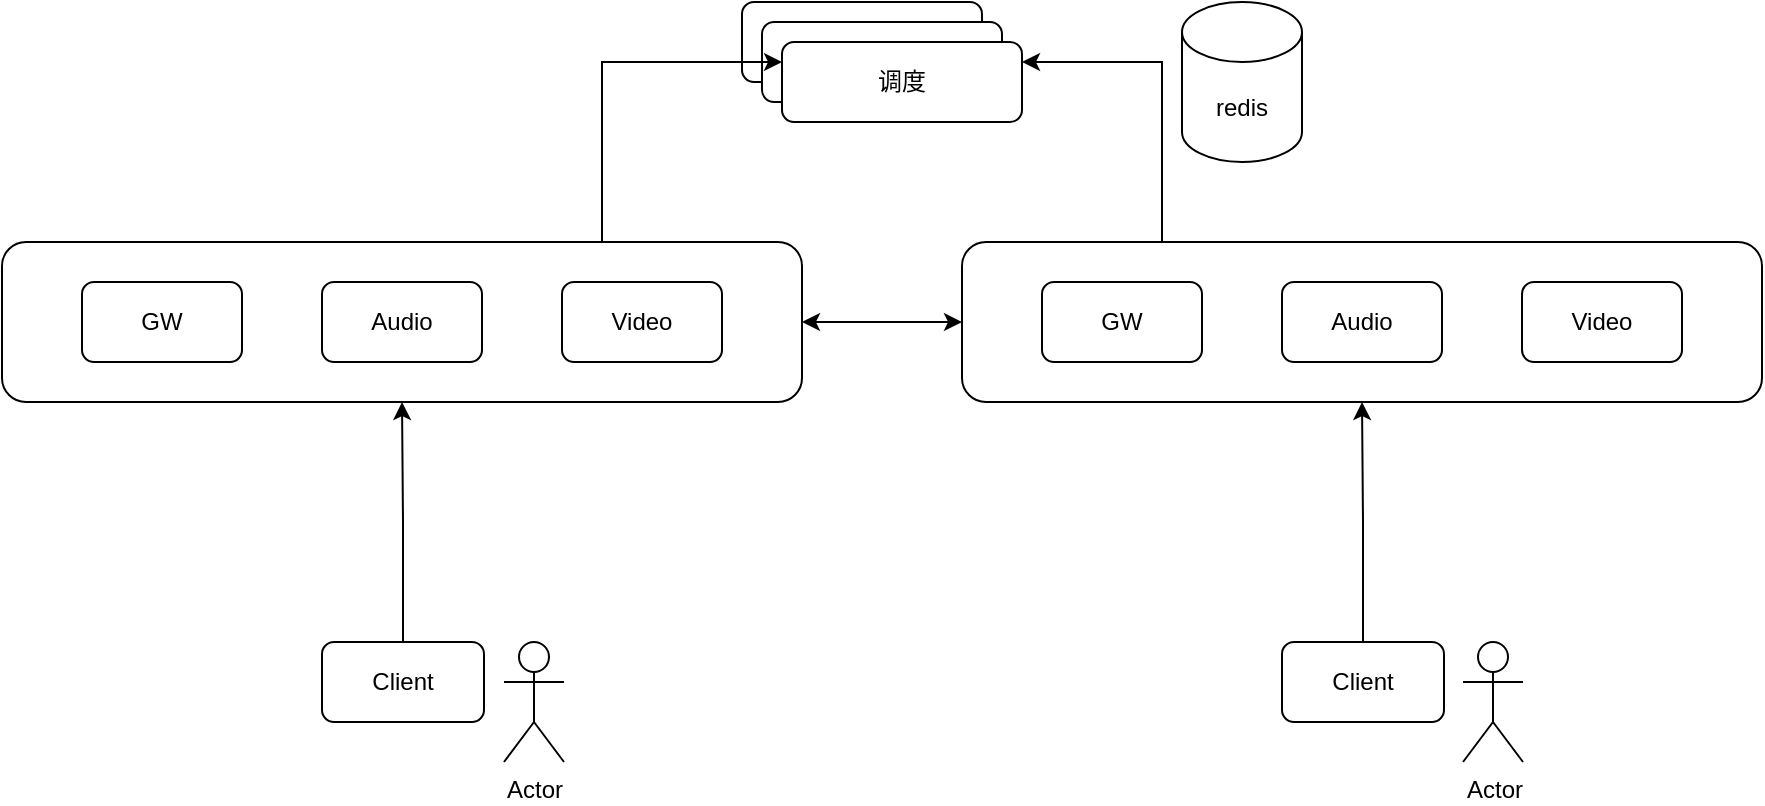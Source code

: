 <mxfile version="21.6.6" type="github">
  <diagram name="第 1 页" id="-4j3Phtm4IF5n5OciEha">
    <mxGraphModel dx="1647" dy="1021" grid="1" gridSize="10" guides="1" tooltips="1" connect="1" arrows="1" fold="1" page="1" pageScale="1" pageWidth="1169" pageHeight="827" math="0" shadow="0">
      <root>
        <mxCell id="0" />
        <mxCell id="1" parent="0" />
        <mxCell id="QB-2PdSuehAVEY3pTIxT-7" value="redis" style="shape=cylinder3;whiteSpace=wrap;html=1;boundedLbl=1;backgroundOutline=1;size=15;" vertex="1" parent="1">
          <mxGeometry x="710" y="80" width="60" height="80" as="geometry" />
        </mxCell>
        <mxCell id="QB-2PdSuehAVEY3pTIxT-11" style="edgeStyle=orthogonalEdgeStyle;rounded=0;orthogonalLoop=1;jettySize=auto;html=1;entryX=0.5;entryY=1;entryDx=0;entryDy=0;" edge="1" parent="1" source="QB-2PdSuehAVEY3pTIxT-10" target="QB-2PdSuehAVEY3pTIxT-8">
          <mxGeometry relative="1" as="geometry" />
        </mxCell>
        <mxCell id="QB-2PdSuehAVEY3pTIxT-19" value="" style="group" vertex="1" connectable="0" parent="1">
          <mxGeometry x="490" y="80" width="140" height="60" as="geometry" />
        </mxCell>
        <mxCell id="QB-2PdSuehAVEY3pTIxT-6" value="调度" style="rounded=1;whiteSpace=wrap;html=1;" vertex="1" parent="QB-2PdSuehAVEY3pTIxT-19">
          <mxGeometry width="120" height="40" as="geometry" />
        </mxCell>
        <mxCell id="QB-2PdSuehAVEY3pTIxT-17" value="调度" style="rounded=1;whiteSpace=wrap;html=1;" vertex="1" parent="QB-2PdSuehAVEY3pTIxT-19">
          <mxGeometry x="10" y="10" width="120" height="40" as="geometry" />
        </mxCell>
        <mxCell id="QB-2PdSuehAVEY3pTIxT-18" value="调度" style="rounded=1;whiteSpace=wrap;html=1;" vertex="1" parent="QB-2PdSuehAVEY3pTIxT-19">
          <mxGeometry x="20" y="20" width="120" height="40" as="geometry" />
        </mxCell>
        <mxCell id="QB-2PdSuehAVEY3pTIxT-24" style="edgeStyle=orthogonalEdgeStyle;rounded=0;orthogonalLoop=1;jettySize=auto;html=1;" edge="1" parent="1" source="QB-2PdSuehAVEY3pTIxT-23" target="QB-2PdSuehAVEY3pTIxT-13">
          <mxGeometry relative="1" as="geometry" />
        </mxCell>
        <mxCell id="QB-2PdSuehAVEY3pTIxT-31" value="" style="group" vertex="1" connectable="0" parent="1">
          <mxGeometry x="120" y="200" width="400" height="80" as="geometry" />
        </mxCell>
        <mxCell id="QB-2PdSuehAVEY3pTIxT-8" value="" style="rounded=1;whiteSpace=wrap;html=1;" vertex="1" parent="QB-2PdSuehAVEY3pTIxT-31">
          <mxGeometry width="400" height="80" as="geometry" />
        </mxCell>
        <mxCell id="QB-2PdSuehAVEY3pTIxT-2" value="Audio" style="rounded=1;whiteSpace=wrap;html=1;" vertex="1" parent="QB-2PdSuehAVEY3pTIxT-31">
          <mxGeometry x="160" y="20" width="80" height="40" as="geometry" />
        </mxCell>
        <mxCell id="QB-2PdSuehAVEY3pTIxT-3" value="Video" style="rounded=1;whiteSpace=wrap;html=1;" vertex="1" parent="QB-2PdSuehAVEY3pTIxT-31">
          <mxGeometry x="280" y="20" width="80" height="40" as="geometry" />
        </mxCell>
        <mxCell id="QB-2PdSuehAVEY3pTIxT-4" value="GW" style="rounded=1;whiteSpace=wrap;html=1;" vertex="1" parent="QB-2PdSuehAVEY3pTIxT-31">
          <mxGeometry x="40" y="20" width="80" height="40" as="geometry" />
        </mxCell>
        <mxCell id="QB-2PdSuehAVEY3pTIxT-32" value="" style="group" vertex="1" connectable="0" parent="1">
          <mxGeometry x="600" y="200" width="400" height="80" as="geometry" />
        </mxCell>
        <mxCell id="QB-2PdSuehAVEY3pTIxT-13" value="" style="rounded=1;whiteSpace=wrap;html=1;" vertex="1" parent="QB-2PdSuehAVEY3pTIxT-32">
          <mxGeometry width="400" height="80" as="geometry" />
        </mxCell>
        <mxCell id="QB-2PdSuehAVEY3pTIxT-14" value="Audio" style="rounded=1;whiteSpace=wrap;html=1;" vertex="1" parent="QB-2PdSuehAVEY3pTIxT-32">
          <mxGeometry x="160" y="20" width="80" height="40" as="geometry" />
        </mxCell>
        <mxCell id="QB-2PdSuehAVEY3pTIxT-15" value="Video" style="rounded=1;whiteSpace=wrap;html=1;" vertex="1" parent="QB-2PdSuehAVEY3pTIxT-32">
          <mxGeometry x="280" y="20" width="80" height="40" as="geometry" />
        </mxCell>
        <mxCell id="QB-2PdSuehAVEY3pTIxT-16" value="GW" style="rounded=1;whiteSpace=wrap;html=1;" vertex="1" parent="QB-2PdSuehAVEY3pTIxT-32">
          <mxGeometry x="40" y="20" width="80" height="40" as="geometry" />
        </mxCell>
        <mxCell id="QB-2PdSuehAVEY3pTIxT-33" value="" style="group" vertex="1" connectable="0" parent="1">
          <mxGeometry x="760" y="400" width="120.5" height="60" as="geometry" />
        </mxCell>
        <mxCell id="QB-2PdSuehAVEY3pTIxT-22" value="Actor" style="shape=umlActor;verticalLabelPosition=bottom;verticalAlign=top;html=1;outlineConnect=0;" vertex="1" parent="QB-2PdSuehAVEY3pTIxT-33">
          <mxGeometry x="90.5" width="30" height="60" as="geometry" />
        </mxCell>
        <mxCell id="QB-2PdSuehAVEY3pTIxT-23" value="Client" style="rounded=1;whiteSpace=wrap;html=1;" vertex="1" parent="QB-2PdSuehAVEY3pTIxT-33">
          <mxGeometry width="81" height="40" as="geometry" />
        </mxCell>
        <mxCell id="QB-2PdSuehAVEY3pTIxT-34" value="" style="group" vertex="1" connectable="0" parent="1">
          <mxGeometry x="280" y="400" width="121" height="60" as="geometry" />
        </mxCell>
        <mxCell id="QB-2PdSuehAVEY3pTIxT-9" value="Actor" style="shape=umlActor;verticalLabelPosition=bottom;verticalAlign=top;html=1;outlineConnect=0;" vertex="1" parent="QB-2PdSuehAVEY3pTIxT-34">
          <mxGeometry x="91" width="30" height="60" as="geometry" />
        </mxCell>
        <mxCell id="QB-2PdSuehAVEY3pTIxT-10" value="Client" style="rounded=1;whiteSpace=wrap;html=1;" vertex="1" parent="QB-2PdSuehAVEY3pTIxT-34">
          <mxGeometry width="81" height="40" as="geometry" />
        </mxCell>
        <mxCell id="QB-2PdSuehAVEY3pTIxT-35" style="edgeStyle=orthogonalEdgeStyle;rounded=0;orthogonalLoop=1;jettySize=auto;html=1;startArrow=classic;startFill=1;" edge="1" parent="1" source="QB-2PdSuehAVEY3pTIxT-8" target="QB-2PdSuehAVEY3pTIxT-13">
          <mxGeometry relative="1" as="geometry" />
        </mxCell>
        <mxCell id="QB-2PdSuehAVEY3pTIxT-36" style="edgeStyle=orthogonalEdgeStyle;rounded=0;orthogonalLoop=1;jettySize=auto;html=1;exitX=0.75;exitY=0;exitDx=0;exitDy=0;entryX=0;entryY=0.25;entryDx=0;entryDy=0;" edge="1" parent="1" source="QB-2PdSuehAVEY3pTIxT-8" target="QB-2PdSuehAVEY3pTIxT-18">
          <mxGeometry relative="1" as="geometry" />
        </mxCell>
        <mxCell id="QB-2PdSuehAVEY3pTIxT-37" style="edgeStyle=orthogonalEdgeStyle;rounded=0;orthogonalLoop=1;jettySize=auto;html=1;exitX=0.25;exitY=0;exitDx=0;exitDy=0;entryX=1;entryY=0.25;entryDx=0;entryDy=0;" edge="1" parent="1" source="QB-2PdSuehAVEY3pTIxT-13" target="QB-2PdSuehAVEY3pTIxT-18">
          <mxGeometry relative="1" as="geometry" />
        </mxCell>
      </root>
    </mxGraphModel>
  </diagram>
</mxfile>
